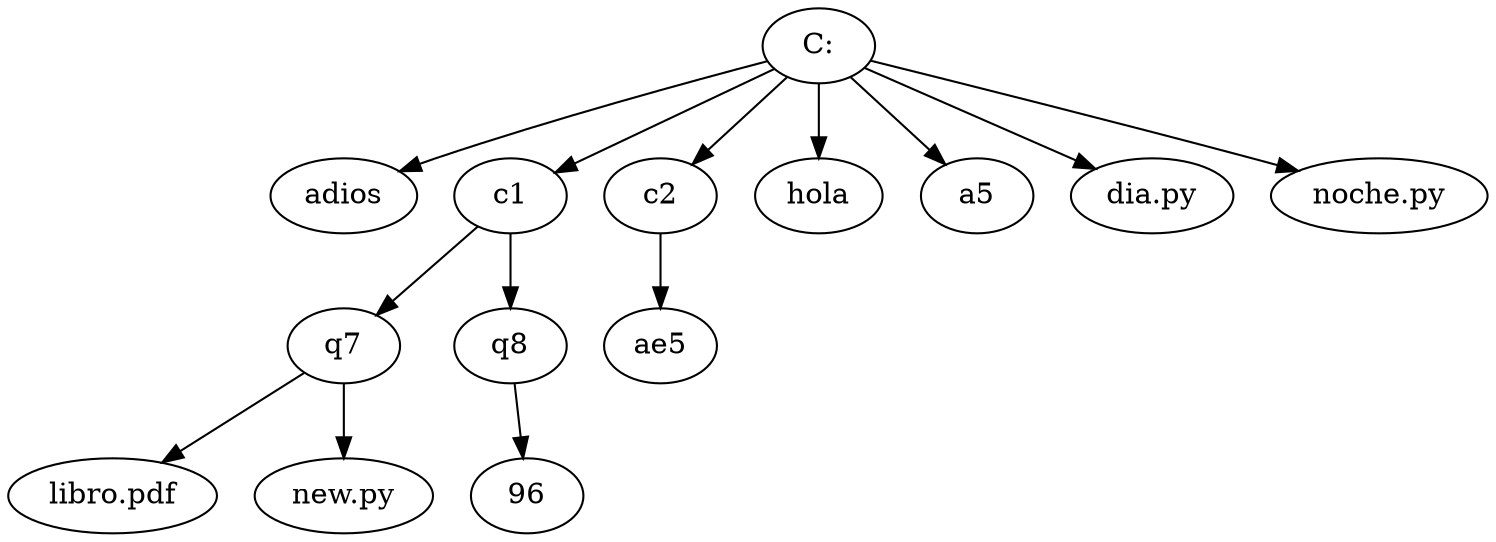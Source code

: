 strict digraph "" {
	"C:" -> adios;
	"C:" -> c1;
	"C:" -> c2;
	"C:" -> hola;
	"C:" -> a5;
	"C:" -> "dia.py";
	"C:" -> "noche.py";
	c1 -> q7;
	c1 -> q8;
	q7 -> "libro.pdf";
	q7 -> "new.py";
	q8 -> 96;
	c2 -> ae5;
}
